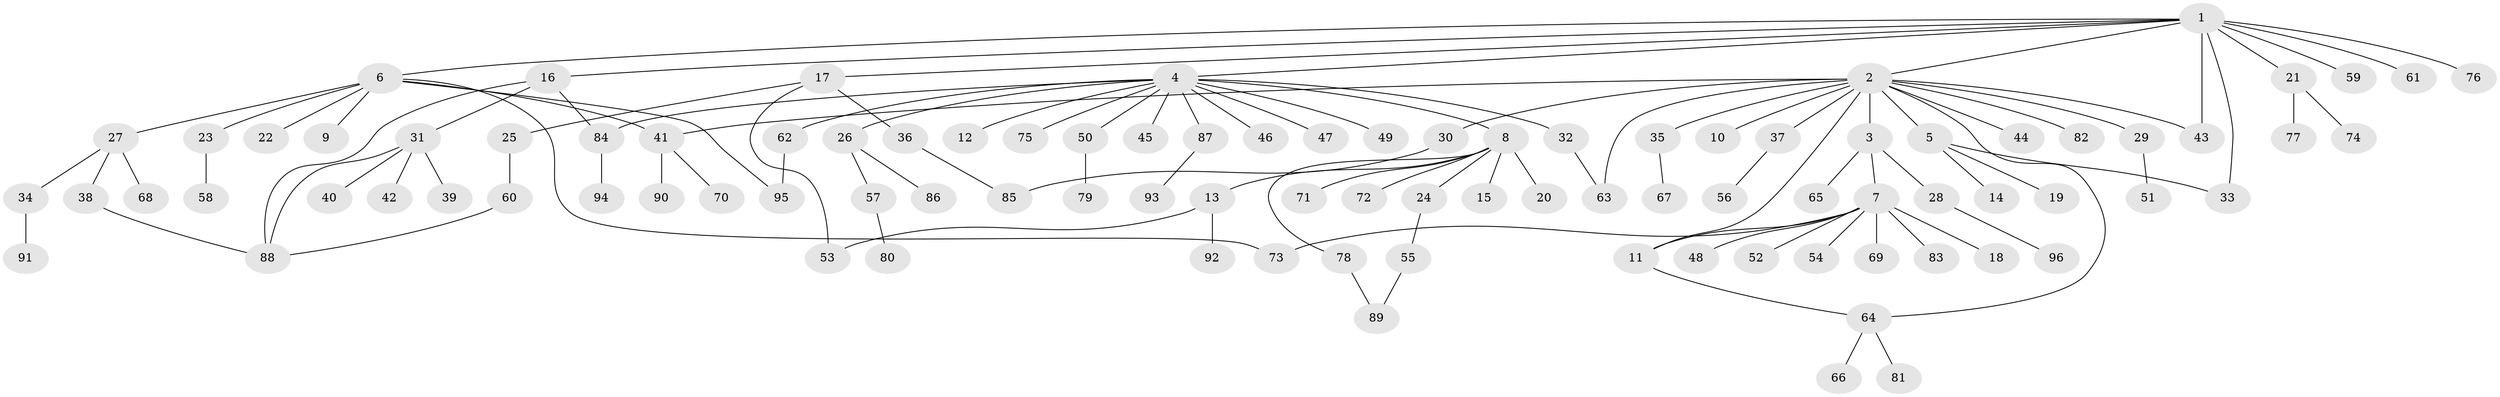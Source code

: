 // Generated by graph-tools (version 1.1) at 2025/49/03/09/25 03:49:57]
// undirected, 96 vertices, 110 edges
graph export_dot {
graph [start="1"]
  node [color=gray90,style=filled];
  1;
  2;
  3;
  4;
  5;
  6;
  7;
  8;
  9;
  10;
  11;
  12;
  13;
  14;
  15;
  16;
  17;
  18;
  19;
  20;
  21;
  22;
  23;
  24;
  25;
  26;
  27;
  28;
  29;
  30;
  31;
  32;
  33;
  34;
  35;
  36;
  37;
  38;
  39;
  40;
  41;
  42;
  43;
  44;
  45;
  46;
  47;
  48;
  49;
  50;
  51;
  52;
  53;
  54;
  55;
  56;
  57;
  58;
  59;
  60;
  61;
  62;
  63;
  64;
  65;
  66;
  67;
  68;
  69;
  70;
  71;
  72;
  73;
  74;
  75;
  76;
  77;
  78;
  79;
  80;
  81;
  82;
  83;
  84;
  85;
  86;
  87;
  88;
  89;
  90;
  91;
  92;
  93;
  94;
  95;
  96;
  1 -- 2;
  1 -- 4;
  1 -- 6;
  1 -- 16;
  1 -- 17;
  1 -- 21;
  1 -- 33;
  1 -- 43;
  1 -- 59;
  1 -- 61;
  1 -- 76;
  2 -- 3;
  2 -- 5;
  2 -- 10;
  2 -- 11;
  2 -- 29;
  2 -- 30;
  2 -- 35;
  2 -- 37;
  2 -- 41;
  2 -- 43;
  2 -- 44;
  2 -- 63;
  2 -- 64;
  2 -- 82;
  3 -- 7;
  3 -- 28;
  3 -- 65;
  4 -- 8;
  4 -- 12;
  4 -- 26;
  4 -- 32;
  4 -- 45;
  4 -- 46;
  4 -- 47;
  4 -- 49;
  4 -- 50;
  4 -- 62;
  4 -- 75;
  4 -- 84;
  4 -- 87;
  5 -- 14;
  5 -- 19;
  5 -- 33;
  6 -- 9;
  6 -- 22;
  6 -- 23;
  6 -- 27;
  6 -- 41;
  6 -- 73;
  6 -- 95;
  7 -- 11;
  7 -- 18;
  7 -- 48;
  7 -- 52;
  7 -- 54;
  7 -- 69;
  7 -- 73;
  7 -- 83;
  8 -- 13;
  8 -- 15;
  8 -- 20;
  8 -- 24;
  8 -- 71;
  8 -- 72;
  8 -- 78;
  11 -- 64;
  13 -- 53;
  13 -- 92;
  16 -- 31;
  16 -- 84;
  16 -- 88;
  17 -- 25;
  17 -- 36;
  17 -- 53;
  21 -- 74;
  21 -- 77;
  23 -- 58;
  24 -- 55;
  25 -- 60;
  26 -- 57;
  26 -- 86;
  27 -- 34;
  27 -- 38;
  27 -- 68;
  28 -- 96;
  29 -- 51;
  30 -- 85;
  31 -- 39;
  31 -- 40;
  31 -- 42;
  31 -- 88;
  32 -- 63;
  34 -- 91;
  35 -- 67;
  36 -- 85;
  37 -- 56;
  38 -- 88;
  41 -- 70;
  41 -- 90;
  50 -- 79;
  55 -- 89;
  57 -- 80;
  60 -- 88;
  62 -- 95;
  64 -- 66;
  64 -- 81;
  78 -- 89;
  84 -- 94;
  87 -- 93;
}
